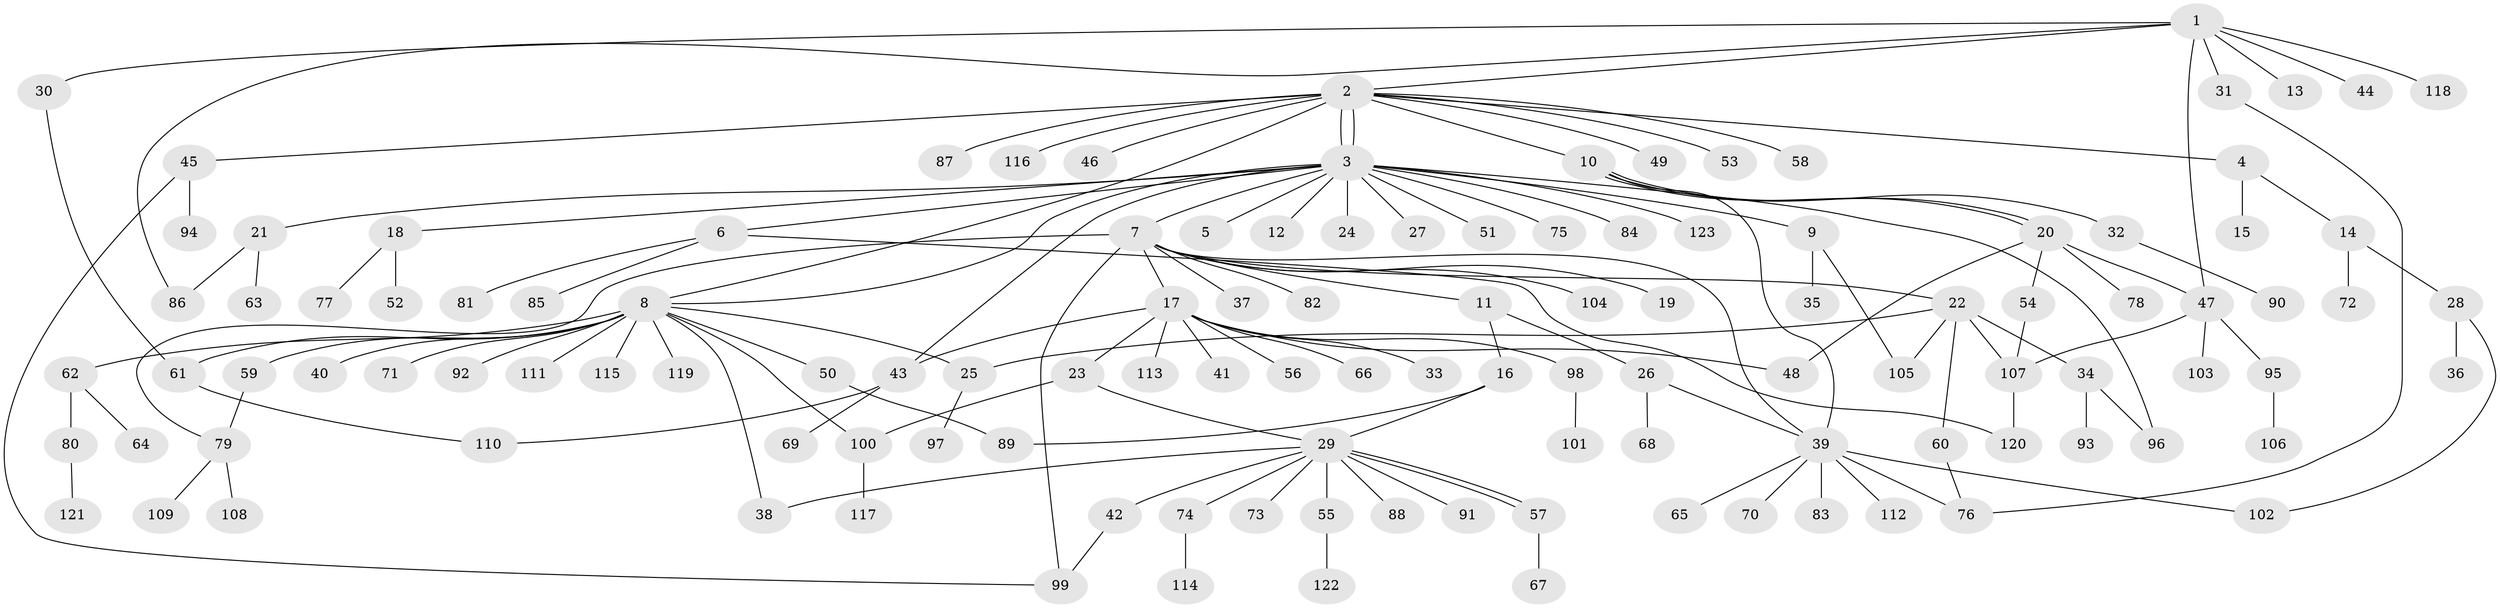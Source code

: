 // Generated by graph-tools (version 1.1) at 2025/01/03/09/25 03:01:38]
// undirected, 123 vertices, 150 edges
graph export_dot {
graph [start="1"]
  node [color=gray90,style=filled];
  1;
  2;
  3;
  4;
  5;
  6;
  7;
  8;
  9;
  10;
  11;
  12;
  13;
  14;
  15;
  16;
  17;
  18;
  19;
  20;
  21;
  22;
  23;
  24;
  25;
  26;
  27;
  28;
  29;
  30;
  31;
  32;
  33;
  34;
  35;
  36;
  37;
  38;
  39;
  40;
  41;
  42;
  43;
  44;
  45;
  46;
  47;
  48;
  49;
  50;
  51;
  52;
  53;
  54;
  55;
  56;
  57;
  58;
  59;
  60;
  61;
  62;
  63;
  64;
  65;
  66;
  67;
  68;
  69;
  70;
  71;
  72;
  73;
  74;
  75;
  76;
  77;
  78;
  79;
  80;
  81;
  82;
  83;
  84;
  85;
  86;
  87;
  88;
  89;
  90;
  91;
  92;
  93;
  94;
  95;
  96;
  97;
  98;
  99;
  100;
  101;
  102;
  103;
  104;
  105;
  106;
  107;
  108;
  109;
  110;
  111;
  112;
  113;
  114;
  115;
  116;
  117;
  118;
  119;
  120;
  121;
  122;
  123;
  1 -- 2;
  1 -- 13;
  1 -- 30;
  1 -- 31;
  1 -- 44;
  1 -- 47;
  1 -- 86;
  1 -- 118;
  2 -- 3;
  2 -- 3;
  2 -- 4;
  2 -- 8;
  2 -- 10;
  2 -- 45;
  2 -- 46;
  2 -- 49;
  2 -- 53;
  2 -- 58;
  2 -- 87;
  2 -- 116;
  3 -- 5;
  3 -- 6;
  3 -- 7;
  3 -- 8;
  3 -- 9;
  3 -- 12;
  3 -- 18;
  3 -- 21;
  3 -- 24;
  3 -- 27;
  3 -- 43;
  3 -- 51;
  3 -- 75;
  3 -- 84;
  3 -- 96;
  3 -- 123;
  4 -- 14;
  4 -- 15;
  6 -- 81;
  6 -- 85;
  6 -- 120;
  7 -- 11;
  7 -- 17;
  7 -- 19;
  7 -- 22;
  7 -- 37;
  7 -- 39;
  7 -- 79;
  7 -- 82;
  7 -- 99;
  7 -- 104;
  8 -- 25;
  8 -- 38;
  8 -- 40;
  8 -- 50;
  8 -- 59;
  8 -- 61;
  8 -- 62;
  8 -- 71;
  8 -- 92;
  8 -- 100;
  8 -- 111;
  8 -- 115;
  8 -- 119;
  9 -- 35;
  9 -- 105;
  10 -- 20;
  10 -- 20;
  10 -- 32;
  10 -- 39;
  11 -- 16;
  11 -- 26;
  14 -- 28;
  14 -- 72;
  16 -- 29;
  16 -- 89;
  17 -- 23;
  17 -- 33;
  17 -- 41;
  17 -- 43;
  17 -- 48;
  17 -- 56;
  17 -- 66;
  17 -- 98;
  17 -- 113;
  18 -- 52;
  18 -- 77;
  20 -- 47;
  20 -- 48;
  20 -- 54;
  20 -- 78;
  21 -- 63;
  21 -- 86;
  22 -- 25;
  22 -- 34;
  22 -- 60;
  22 -- 105;
  22 -- 107;
  23 -- 29;
  23 -- 100;
  25 -- 97;
  26 -- 39;
  26 -- 68;
  28 -- 36;
  28 -- 102;
  29 -- 38;
  29 -- 42;
  29 -- 55;
  29 -- 57;
  29 -- 57;
  29 -- 73;
  29 -- 74;
  29 -- 88;
  29 -- 91;
  30 -- 61;
  31 -- 76;
  32 -- 90;
  34 -- 93;
  34 -- 96;
  39 -- 65;
  39 -- 70;
  39 -- 76;
  39 -- 83;
  39 -- 102;
  39 -- 112;
  42 -- 99;
  43 -- 69;
  43 -- 110;
  45 -- 94;
  45 -- 99;
  47 -- 95;
  47 -- 103;
  47 -- 107;
  50 -- 89;
  54 -- 107;
  55 -- 122;
  57 -- 67;
  59 -- 79;
  60 -- 76;
  61 -- 110;
  62 -- 64;
  62 -- 80;
  74 -- 114;
  79 -- 108;
  79 -- 109;
  80 -- 121;
  95 -- 106;
  98 -- 101;
  100 -- 117;
  107 -- 120;
}
